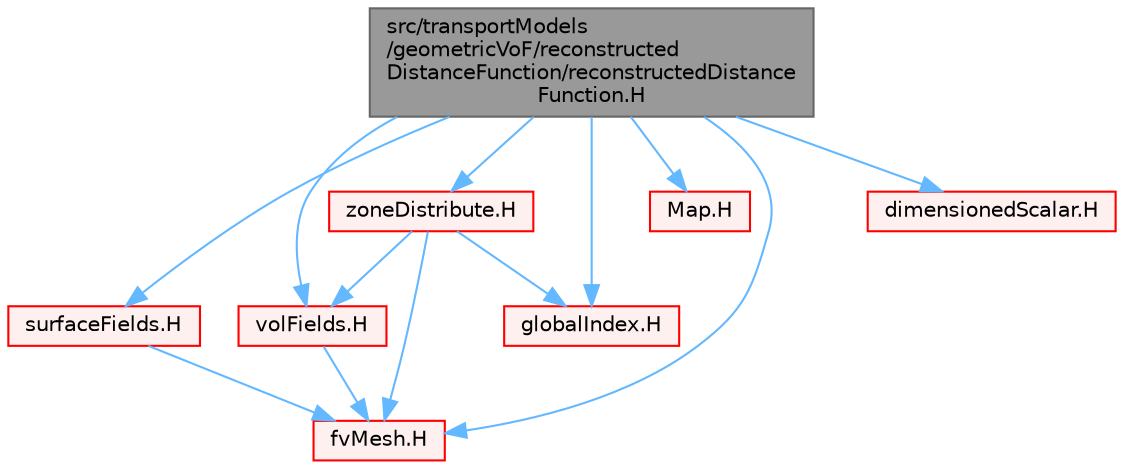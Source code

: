 digraph "src/transportModels/geometricVoF/reconstructedDistanceFunction/reconstructedDistanceFunction.H"
{
 // LATEX_PDF_SIZE
  bgcolor="transparent";
  edge [fontname=Helvetica,fontsize=10,labelfontname=Helvetica,labelfontsize=10];
  node [fontname=Helvetica,fontsize=10,shape=box,height=0.2,width=0.4];
  Node1 [id="Node000001",label="src/transportModels\l/geometricVoF/reconstructed\lDistanceFunction/reconstructedDistance\lFunction.H",height=0.2,width=0.4,color="gray40", fillcolor="grey60", style="filled", fontcolor="black",tooltip=" "];
  Node1 -> Node2 [id="edge1_Node000001_Node000002",color="steelblue1",style="solid",tooltip=" "];
  Node2 [id="Node000002",label="fvMesh.H",height=0.2,width=0.4,color="red", fillcolor="#FFF0F0", style="filled",URL="$fvMesh_8H.html",tooltip=" "];
  Node1 -> Node341 [id="edge2_Node000001_Node000341",color="steelblue1",style="solid",tooltip=" "];
  Node341 [id="Node000341",label="volFields.H",height=0.2,width=0.4,color="red", fillcolor="#FFF0F0", style="filled",URL="$volFields_8H.html",tooltip=" "];
  Node341 -> Node2 [id="edge3_Node000341_Node000002",color="steelblue1",style="solid",tooltip=" "];
  Node1 -> Node379 [id="edge4_Node000001_Node000379",color="steelblue1",style="solid",tooltip=" "];
  Node379 [id="Node000379",label="surfaceFields.H",height=0.2,width=0.4,color="red", fillcolor="#FFF0F0", style="filled",URL="$surfaceFields_8H.html",tooltip="Foam::surfaceFields."];
  Node379 -> Node2 [id="edge5_Node000379_Node000002",color="steelblue1",style="solid",tooltip=" "];
  Node1 -> Node387 [id="edge6_Node000001_Node000387",color="steelblue1",style="solid",tooltip=" "];
  Node387 [id="Node000387",label="globalIndex.H",height=0.2,width=0.4,color="red", fillcolor="#FFF0F0", style="filled",URL="$globalIndex_8H.html",tooltip=" "];
  Node1 -> Node189 [id="edge7_Node000001_Node000189",color="steelblue1",style="solid",tooltip=" "];
  Node189 [id="Node000189",label="Map.H",height=0.2,width=0.4,color="red", fillcolor="#FFF0F0", style="filled",URL="$Map_8H.html",tooltip=" "];
  Node1 -> Node391 [id="edge8_Node000001_Node000391",color="steelblue1",style="solid",tooltip=" "];
  Node391 [id="Node000391",label="zoneDistribute.H",height=0.2,width=0.4,color="red", fillcolor="#FFF0F0", style="filled",URL="$zoneDistribute_8H.html",tooltip=" "];
  Node391 -> Node2 [id="edge9_Node000391_Node000002",color="steelblue1",style="solid",tooltip=" "];
  Node391 -> Node387 [id="edge10_Node000391_Node000387",color="steelblue1",style="solid",tooltip=" "];
  Node391 -> Node341 [id="edge11_Node000391_Node000341",color="steelblue1",style="solid",tooltip=" "];
  Node1 -> Node348 [id="edge12_Node000001_Node000348",color="steelblue1",style="solid",tooltip=" "];
  Node348 [id="Node000348",label="dimensionedScalar.H",height=0.2,width=0.4,color="red", fillcolor="#FFF0F0", style="filled",URL="$dimensionedScalar_8H.html",tooltip=" "];
}
